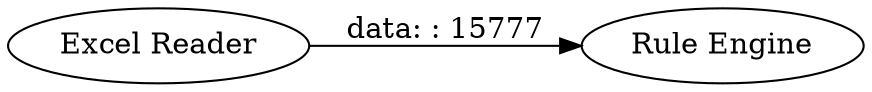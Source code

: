 digraph {
	"-212424995297185_1" [label="Excel Reader"]
	"-212424995297185_2" [label="Rule Engine"]
	"-212424995297185_1" -> "-212424995297185_2" [label="data: : 15777"]
	rankdir=LR
}
